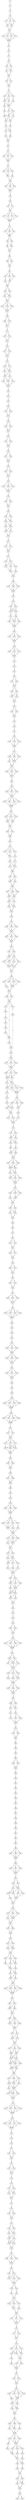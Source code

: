 strict digraph  {
	S0 -> S1 [ label = C ];
	S1 -> S2 [ label = C ];
	S2 -> S3 [ label = C ];
	S3 -> S4 [ label = T ];
	S3 -> S5 [ label = C ];
	S3 -> S6 [ label = A ];
	S4 -> S7 [ label = C ];
	S5 -> S7 [ label = C ];
	S5 -> S8 [ label = A ];
	S6 -> S8 [ label = A ];
	S7 -> S9 [ label = G ];
	S8 -> S9 [ label = G ];
	S9 -> S10 [ label = C ];
	S9 -> S11 [ label = T ];
	S9 -> S12 [ label = G ];
	S9 -> S13 [ label = A ];
	S10 -> S14 [ label = A ];
	S11 -> S14 [ label = A ];
	S12 -> S14 [ label = A ];
	S13 -> S14 [ label = A ];
	S14 -> S15 [ label = A ];
	S15 -> S16 [ label = C ];
	S16 -> S17 [ label = T ];
	S17 -> S18 [ label = A ];
	S18 -> S19 [ label = T ];
	S18 -> S20 [ label = C ];
	S19 -> S21 [ label = C ];
	S19 -> S22 [ label = T ];
	S20 -> S21 [ label = C ];
	S21 -> S23 [ label = T ];
	S22 -> S23 [ label = T ];
	S23 -> S24 [ label = G ];
	S23 -> S25 [ label = C ];
	S24 -> S26 [ label = T ];
	S25 -> S26 [ label = T ];
	S26 -> S27 [ label = C ];
	S27 -> S28 [ label = T ];
	S27 -> S29 [ label = C ];
	S27 -> S30 [ label = G ];
	S28 -> S31 [ label = A ];
	S28 -> S32 [ label = G ];
	S29 -> S31 [ label = A ];
	S30 -> S33 [ label = C ];
	S31 -> S34 [ label = G ];
	S31 -> S35 [ label = C ];
	S32 -> S35 [ label = C ];
	S33 -> S35 [ label = C ];
	S34 -> S36 [ label = T ];
	S35 -> S37 [ label = A ];
	S35 -> S38 [ label = C ];
	S36 -> S39 [ label = T ];
	S37 -> S40 [ label = G ];
	S38 -> S39 [ label = T ];
	S38 -> S41 [ label = C ];
	S39 -> S42 [ label = C ];
	S40 -> S42 [ label = C ];
	S40 -> S43 [ label = T ];
	S41 -> S43 [ label = T ];
	S42 -> S44 [ label = C ];
	S43 -> S45 [ label = G ];
	S44 -> S46 [ label = T ];
	S44 -> S47 [ label = C ];
	S45 -> S46 [ label = T ];
	S46 -> S48 [ label = G ];
	S47 -> S49 [ label = T ];
	S48 -> S50 [ label = G ];
	S49 -> S50 [ label = G ];
	S50 -> S51 [ label = G ];
	S51 -> S52 [ label = G ];
	S52 -> S53 [ label = T ];
	S52 -> S54 [ label = A ];
	S52 -> S55 [ label = C ];
	S53 -> S56 [ label = T ];
	S54 -> S56 [ label = T ];
	S55 -> S56 [ label = T ];
	S56 -> S57 [ label = C ];
	S57 -> S58 [ label = C ];
	S57 -> S59 [ label = G ];
	S57 -> S60 [ label = A ];
	S58 -> S61 [ label = C ];
	S59 -> S62 [ label = T ];
	S60 -> S61 [ label = C ];
	S61 -> S63 [ label = C ];
	S62 -> S63 [ label = C ];
	S63 -> S64 [ label = G ];
	S63 -> S65 [ label = C ];
	S63 -> S66 [ label = T ];
	S64 -> S67 [ label = T ];
	S65 -> S67 [ label = T ];
	S66 -> S67 [ label = T ];
	S67 -> S68 [ label = G ];
	S68 -> S69 [ label = G ];
	S69 -> S70 [ label = G ];
	S69 -> S71 [ label = A ];
	S70 -> S72 [ label = T ];
	S71 -> S72 [ label = T ];
	S72 -> S73 [ label = C ];
	S72 -> S74 [ label = G ];
	S72 -> S75 [ label = T ];
	S72 -> S76 [ label = A ];
	S73 -> S77 [ label = A ];
	S74 -> S77 [ label = A ];
	S75 -> S77 [ label = A ];
	S76 -> S77 [ label = A ];
	S77 -> S78 [ label = T ];
	S78 -> S79 [ label = A ];
	S78 -> S80 [ label = C ];
	S78 -> S81 [ label = T ];
	S79 -> S82 [ label = A ];
	S80 -> S82 [ label = A ];
	S81 -> S82 [ label = A ];
	S82 -> S83 [ label = A ];
	S82 -> S84 [ label = G ];
	S83 -> S85 [ label = C ];
	S83 -> S86 [ label = T ];
	S84 -> S85 [ label = C ];
	S85 -> S87 [ label = A ];
	S86 -> S87 [ label = A ];
	S87 -> S88 [ label = A ];
	S88 -> S89 [ label = C ];
	S88 -> S90 [ label = T ];
	S89 -> S91 [ label = C ];
	S90 -> S91 [ label = C ];
	S91 -> S92 [ label = C ];
	S92 -> S93 [ label = A ];
	S92 -> S94 [ label = C ];
	S92 -> S95 [ label = G ];
	S93 -> S96 [ label = G ];
	S94 -> S97 [ label = A ];
	S95 -> S97 [ label = A ];
	S96 -> S98 [ label = C ];
	S97 -> S98 [ label = C ];
	S98 -> S99 [ label = C ];
	S98 -> S100 [ label = G ];
	S99 -> S101 [ label = A ];
	S99 -> S102 [ label = C ];
	S100 -> S102 [ label = C ];
	S101 -> S103 [ label = G ];
	S102 -> S103 [ label = G ];
	S103 -> S104 [ label = G ];
	S103 -> S105 [ label = A ];
	S103 -> S106 [ label = C ];
	S104 -> S107 [ label = G ];
	S105 -> S107 [ label = G ];
	S106 -> S107 [ label = G ];
	S107 -> S108 [ label = A ];
	S108 -> S109 [ label = T ];
	S108 -> S110 [ label = C ];
	S109 -> S111 [ label = G ];
	S110 -> S111 [ label = G ];
	S111 -> S112 [ label = A ];
	S112 -> S113 [ label = C ];
	S112 -> S114 [ label = T ];
	S113 -> S115 [ label = C ];
	S114 -> S115 [ label = C ];
	S115 -> S116 [ label = G ];
	S116 -> S117 [ label = A ];
	S116 -> S118 [ label = C ];
	S117 -> S119 [ label = A ];
	S118 -> S119 [ label = A ];
	S119 -> S120 [ label = G ];
	S120 -> S121 [ label = C ];
	S120 -> S122 [ label = T ];
	S121 -> S123 [ label = A ];
	S121 -> S124 [ label = T ];
	S122 -> S123 [ label = A ];
	S123 -> S125 [ label = C ];
	S123 -> S126 [ label = T ];
	S124 -> S126 [ label = T ];
	S125 -> S127 [ label = T ];
	S125 -> S128 [ label = C ];
	S126 -> S129 [ label = G ];
	S126 -> S128 [ label = C ];
	S127 -> S130 [ label = A ];
	S128 -> S130 [ label = A ];
	S129 -> S130 [ label = A ];
	S130 -> S131 [ label = G ];
	S131 -> S132 [ label = C ];
	S132 -> S133 [ label = T ];
	S133 -> S134 [ label = T ];
	S134 -> S135 [ label = C ];
	S134 -> S136 [ label = T ];
	S135 -> S137 [ label = C ];
	S136 -> S137 [ label = C ];
	S137 -> S138 [ label = A ];
	S138 -> S139 [ label = A ];
	S138 -> S140 [ label = G ];
	S139 -> S141 [ label = A ];
	S140 -> S141 [ label = A ];
	S141 -> S142 [ label = C ];
	S142 -> S143 [ label = C ];
	S142 -> S144 [ label = T ];
	S143 -> S145 [ label = C ];
	S144 -> S145 [ label = C ];
	S145 -> S146 [ label = A ];
	S146 -> S147 [ label = G ];
	S146 -> S148 [ label = A ];
	S147 -> S149 [ label = C ];
	S148 -> S149 [ label = C ];
	S149 -> S150 [ label = T ];
	S150 -> S151 [ label = G ];
	S150 -> S152 [ label = C ];
	S151 -> S153 [ label = G ];
	S152 -> S153 [ label = G ];
	S153 -> S154 [ label = G ];
	S154 -> S155 [ label = T ];
	S154 -> S156 [ label = C ];
	S154 -> S157 [ label = G ];
	S155 -> S158 [ label = C ];
	S156 -> S158 [ label = C ];
	S157 -> S158 [ label = C ];
	S158 -> S159 [ label = C ];
	S159 -> S160 [ label = A ];
	S159 -> S161 [ label = C ];
	S160 -> S162 [ label = A ];
	S161 -> S162 [ label = A ];
	S162 -> S163 [ label = G ];
	S163 -> S164 [ label = C ];
	S163 -> S165 [ label = T ];
	S164 -> S166 [ label = A ];
	S164 -> S167 [ label = G ];
	S165 -> S167 [ label = G ];
	S166 -> S168 [ label = A ];
	S166 -> S169 [ label = G ];
	S167 -> S169 [ label = G ];
	S168 -> S170 [ label = C ];
	S169 -> S170 [ label = C ];
	S169 -> S171 [ label = A ];
	S170 -> S172 [ label = C ];
	S171 -> S172 [ label = C ];
	S172 -> S173 [ label = A ];
	S173 -> S174 [ label = T ];
	S173 -> S175 [ label = C ];
	S174 -> S176 [ label = G ];
	S175 -> S176 [ label = G ];
	S176 -> S177 [ label = A ];
	S177 -> S178 [ label = C ];
	S177 -> S179 [ label = T ];
	S178 -> S180 [ label = C ];
	S178 -> S181 [ label = G ];
	S178 -> S182 [ label = A ];
	S179 -> S181 [ label = G ];
	S180 -> S183 [ label = T ];
	S181 -> S184 [ label = C ];
	S182 -> S184 [ label = C ];
	S183 -> S185 [ label = C ];
	S184 -> S185 [ label = C ];
	S185 -> S186 [ label = A ];
	S186 -> S187 [ label = T ];
	S186 -> S188 [ label = A ];
	S186 -> S189 [ label = G ];
	S187 -> S190 [ label = C ];
	S188 -> S190 [ label = C ];
	S189 -> S190 [ label = C ];
	S190 -> S191 [ label = A ];
	S191 -> S192 [ label = A ];
	S192 -> S193 [ label = A ];
	S192 -> S194 [ label = G ];
	S193 -> S195 [ label = A ];
	S193 -> S196 [ label = C ];
	S194 -> S195 [ label = A ];
	S194 -> S196 [ label = C ];
	S195 -> S197 [ label = A ];
	S196 -> S198 [ label = G ];
	S197 -> S199 [ label = A ];
	S197 -> S200 [ label = G ];
	S198 -> S199 [ label = A ];
	S198 -> S201 [ label = C ];
	S199 -> S202 [ label = G ];
	S200 -> S202 [ label = G ];
	S201 -> S202 [ label = G ];
	S202 -> S203 [ label = T ];
	S203 -> S204 [ label = G ];
	S203 -> S205 [ label = C ];
	S203 -> S206 [ label = T ];
	S204 -> S207 [ label = A ];
	S205 -> S207 [ label = A ];
	S206 -> S207 [ label = A ];
	S207 -> S208 [ label = C ];
	S208 -> S209 [ label = T ];
	S208 -> S210 [ label = G ];
	S208 -> S211 [ label = C ];
	S209 -> S212 [ label = T ];
	S210 -> S212 [ label = T ];
	S211 -> S212 [ label = T ];
	S212 -> S213 [ label = G ];
	S213 -> S214 [ label = G ];
	S214 -> S215 [ label = A ];
	S215 -> S216 [ label = A ];
	S216 -> S217 [ label = C ];
	S216 -> S218 [ label = T ];
	S217 -> S219 [ label = G ];
	S218 -> S219 [ label = G ];
	S219 -> S220 [ label = T ];
	S219 -> S221 [ label = C ];
	S220 -> S222 [ label = C ];
	S221 -> S223 [ label = G ];
	S221 -> S222 [ label = C ];
	S222 -> S224 [ label = C ];
	S223 -> S224 [ label = C ];
	S224 -> S225 [ label = T ];
	S225 -> S226 [ label = G ];
	S225 -> S227 [ label = C ];
	S226 -> S228 [ label = T ];
	S227 -> S228 [ label = T ];
	S228 -> S229 [ label = T ];
	S229 -> S230 [ label = C ];
	S230 -> S231 [ label = T ];
	S231 -> S232 [ label = C ];
	S232 -> S233 [ label = C ];
	S232 -> S234 [ label = T ];
	S232 -> S235 [ label = A ];
	S233 -> S236 [ label = C ];
	S234 -> S236 [ label = C ];
	S235 -> S236 [ label = C ];
	S236 -> S237 [ label = C ];
	S237 -> S238 [ label = A ];
	S237 -> S239 [ label = T ];
	S237 -> S240 [ label = G ];
	S238 -> S241 [ label = A ];
	S238 -> S242 [ label = C ];
	S239 -> S242 [ label = C ];
	S240 -> S242 [ label = C ];
	S241 -> S243 [ label = G ];
	S242 -> S243 [ label = G ];
	S243 -> S244 [ label = G ];
	S243 -> S245 [ label = A ];
	S243 -> S246 [ label = C ];
	S244 -> S247 [ label = T ];
	S245 -> S247 [ label = T ];
	S246 -> S247 [ label = T ];
	S247 -> S248 [ label = G ];
	S248 -> S249 [ label = G ];
	S249 -> S250 [ label = C ];
	S249 -> S251 [ label = A ];
	S249 -> S252 [ label = T ];
	S250 -> S253 [ label = T ];
	S251 -> S253 [ label = T ];
	S252 -> S253 [ label = T ];
	S253 -> S254 [ label = T ];
	S253 -> S255 [ label = C ];
	S253 -> S256 [ label = G ];
	S253 -> S257 [ label = A ];
	S254 -> S258 [ label = C ];
	S255 -> S258 [ label = C ];
	S256 -> S258 [ label = C ];
	S257 -> S258 [ label = C ];
	S258 -> S259 [ label = C ];
	S259 -> S260 [ label = G ];
	S259 -> S261 [ label = C ];
	S259 -> S262 [ label = T ];
	S260 -> S263 [ label = G ];
	S261 -> S263 [ label = G ];
	S261 -> S264 [ label = C ];
	S262 -> S264 [ label = C ];
	S263 -> S265 [ label = T ];
	S264 -> S265 [ label = T ];
	S265 -> S266 [ label = G ];
	S265 -> S267 [ label = C ];
	S266 -> S268 [ label = A ];
	S267 -> S268 [ label = A ];
	S268 -> S269 [ label = G ];
	S269 -> S270 [ label = C ];
	S270 -> S271 [ label = C ];
	S270 -> S272 [ label = G ];
	S270 -> S273 [ label = A ];
	S271 -> S274 [ label = T ];
	S272 -> S275 [ label = C ];
	S273 -> S274 [ label = T ];
	S274 -> S276 [ label = G ];
	S275 -> S277 [ label = C ];
	S276 -> S278 [ label = C ];
	S276 -> S279 [ label = A ];
	S277 -> S279 [ label = A ];
	S278 -> S280 [ label = G ];
	S279 -> S280 [ label = G ];
	S280 -> S281 [ label = T ];
	S280 -> S282 [ label = G ];
	S281 -> S283 [ label = C ];
	S282 -> S283 [ label = C ];
	S282 -> S284 [ label = T ];
	S283 -> S285 [ label = C ];
	S284 -> S285 [ label = C ];
	S285 -> S286 [ label = C ];
	S285 -> S287 [ label = G ];
	S285 -> S288 [ label = A ];
	S286 -> S289 [ label = G ];
	S286 -> S290 [ label = A ];
	S287 -> S289 [ label = G ];
	S288 -> S290 [ label = A ];
	S289 -> S291 [ label = T ];
	S290 -> S292 [ label = C ];
	S290 -> S291 [ label = T ];
	S291 -> S293 [ label = C ];
	S291 -> S294 [ label = G ];
	S292 -> S293 [ label = C ];
	S293 -> S295 [ label = T ];
	S294 -> S295 [ label = T ];
	S295 -> S296 [ label = A ];
	S296 -> S297 [ label = C ];
	S297 -> S298 [ label = G ];
	S297 -> S299 [ label = A ];
	S297 -> S300 [ label = C ];
	S298 -> S301 [ label = C ];
	S299 -> S301 [ label = C ];
	S300 -> S301 [ label = C ];
	S301 -> S302 [ label = A ];
	S301 -> S303 [ label = C ];
	S301 -> S304 [ label = G ];
	S302 -> S305 [ label = G ];
	S303 -> S305 [ label = G ];
	S304 -> S305 [ label = G ];
	S305 -> S306 [ label = A ];
	S306 -> S307 [ label = T ];
	S306 -> S308 [ label = G ];
	S307 -> S309 [ label = C ];
	S308 -> S309 [ label = C ];
	S308 -> S310 [ label = A ];
	S309 -> S311 [ label = C ];
	S309 -> S312 [ label = A ];
	S310 -> S313 [ label = T ];
	S310 -> S311 [ label = C ];
	S310 -> S314 [ label = G ];
	S311 -> S315 [ label = C ];
	S311 -> S316 [ label = G ];
	S312 -> S315 [ label = C ];
	S313 -> S316 [ label = G ];
	S314 -> S315 [ label = C ];
	S315 -> S317 [ label = G ];
	S316 -> S317 [ label = G ];
	S317 -> S318 [ label = G ];
	S318 -> S319 [ label = T ];
	S318 -> S320 [ label = G ];
	S318 -> S321 [ label = A ];
	S318 -> S322 [ label = C ];
	S319 -> S323 [ label = C ];
	S320 -> S324 [ label = G ];
	S321 -> S324 [ label = G ];
	S322 -> S324 [ label = G ];
	S323 -> S325 [ label = C ];
	S324 -> S325 [ label = C ];
	S325 -> S326 [ label = C ];
	S325 -> S327 [ label = G ];
	S326 -> S328 [ label = A ];
	S327 -> S328 [ label = A ];
	S328 -> S329 [ label = G ];
	S328 -> S330 [ label = T ];
	S328 -> S331 [ label = T ];
	S329 -> S332 [ label = C ];
	S330 -> S333 [ label = C ];
	S331 -> S334 [ label = G ];
	S332 -> S335 [ label = C ];
	S333 -> S336 [ label = C ];
	S334 -> S336 [ label = C ];
	S335 -> S337 [ label = T ];
	S336 -> S338 [ label = A ];
	S337 -> S339 [ label = C ];
	S338 -> S340 [ label = G ];
	S339 -> S341 [ label = C ];
	S340 -> S342 [ label = T ];
	S340 -> S343 [ label = G ];
	S340 -> S344 [ label = C ];
	S341 -> S330 [ label = T ];
	S342 -> S345 [ label = C ];
	S343 -> S345 [ label = C ];
	S344 -> S345 [ label = C ];
	S345 -> S346 [ label = C ];
	S345 -> S347 [ label = G ];
	S345 -> S348 [ label = A ];
	S346 -> S349 [ label = A ];
	S347 -> S350 [ label = G ];
	S347 -> S349 [ label = A ];
	S348 -> S349 [ label = A ];
	S349 -> S351 [ label = T ];
	S349 -> S352 [ label = C ];
	S350 -> S352 [ label = C ];
	S351 -> S353 [ label = A ];
	S352 -> S354 [ label = G ];
	S352 -> S355 [ label = T ];
	S352 -> S356 [ label = C ];
	S352 -> S353 [ label = A ];
	S353 -> S357 [ label = A ];
	S353 -> S358 [ label = C ];
	S354 -> S358 [ label = C ];
	S355 -> S358 [ label = C ];
	S356 -> S358 [ label = C ];
	S357 -> S359 [ label = A ];
	S358 -> S360 [ label = G ];
	S359 -> S361 [ label = A ];
	S360 -> S362 [ label = C ];
	S360 -> S363 [ label = G ];
	S360 -> S364 [ label = T ];
	S361 -> S365 [ label = C ];
	S362 -> S365 [ label = C ];
	S362 -> S366 [ label = A ];
	S363 -> S367 [ label = G ];
	S364 -> S367 [ label = G ];
	S365 -> S368 [ label = C ];
	S366 -> S368 [ label = C ];
	S367 -> S369 [ label = T ];
	S368 -> S370 [ label = A ];
	S368 -> S371 [ label = C ];
	S369 -> S372 [ label = G ];
	S370 -> S373 [ label = G ];
	S371 -> S373 [ label = G ];
	S372 -> S373 [ label = G ];
	S373 -> S374 [ label = A ];
	S374 -> S375 [ label = A ];
	S374 -> S376 [ label = C ];
	S375 -> S377 [ label = G ];
	S376 -> S378 [ label = A ];
	S376 -> S377 [ label = G ];
	S377 -> S379 [ label = A ];
	S377 -> S380 [ label = G ];
	S378 -> S379 [ label = A ];
	S379 -> S381 [ label = C ];
	S380 -> S382 [ label = A ];
	S381 -> S383 [ label = A ];
	S381 -> S384 [ label = G ];
	S382 -> S384 [ label = G ];
	S383 -> S385 [ label = G ];
	S384 -> S385 [ label = G ];
	S385 -> S386 [ label = C ];
	S385 -> S387 [ label = T ];
	S385 -> S388 [ label = G ];
	S386 -> S389 [ label = A ];
	S386 -> S390 [ label = C ];
	S387 -> S390 [ label = C ];
	S388 -> S390 [ label = C ];
	S389 -> S391 [ label = G ];
	S390 -> S392 [ label = A ];
	S390 -> S391 [ label = G ];
	S391 -> S393 [ label = A ];
	S391 -> S394 [ label = G ];
	S391 -> S395 [ label = C ];
	S392 -> S395 [ label = C ];
	S393 -> S396 [ label = C ];
	S394 -> S396 [ label = C ];
	S395 -> S396 [ label = C ];
	S396 -> S397 [ label = C ];
	S397 -> S398 [ label = G ];
	S397 -> S399 [ label = T ];
	S397 -> S400 [ label = A ];
	S398 -> S401 [ label = A ];
	S399 -> S402 [ label = C ];
	S400 -> S402 [ label = C ];
	S401 -> S403 [ label = G ];
	S402 -> S403 [ label = G ];
	S403 -> S404 [ label = A ];
	S403 -> S405 [ label = C ];
	S404 -> S406 [ label = C ];
	S404 -> S407 [ label = A ];
	S405 -> S407 [ label = A ];
	S406 -> S408 [ label = T ];
	S407 -> S408 [ label = T ];
	S408 -> S409 [ label = C ];
	S409 -> S410 [ label = A ];
	S410 -> S411 [ label = T ];
	S411 -> S412 [ label = C ];
	S412 -> S413 [ label = A ];
	S412 -> S414 [ label = G ];
	S413 -> S415 [ label = T ];
	S414 -> S415 [ label = T ];
	S415 -> S416 [ label = C ];
	S415 -> S417 [ label = A ];
	S416 -> S418 [ label = A ];
	S417 -> S418 [ label = A ];
	S418 -> S419 [ label = C ];
	S419 -> S420 [ label = C ];
	S419 -> S421 [ label = G ];
	S420 -> S422 [ label = C ];
	S421 -> S422 [ label = C ];
	S422 -> S423 [ label = C ];
	S423 -> S424 [ label = G ];
	S423 -> S425 [ label = A ];
	S424 -> S426 [ label = G ];
	S425 -> S426 [ label = G ];
	S426 -> S427 [ label = C ];
	S427 -> S428 [ label = G ];
	S427 -> S429 [ label = C ];
	S427 -> S430 [ label = A ];
	S428 -> S431 [ label = A ];
	S429 -> S431 [ label = A ];
	S430 -> S431 [ label = A ];
	S431 -> S432 [ label = C ];
	S432 -> S433 [ label = T ];
	S432 -> S434 [ label = C ];
	S432 -> S435 [ label = G ];
	S432 -> S436 [ label = A ];
	S433 -> S437 [ label = T ];
	S434 -> S437 [ label = T ];
	S435 -> S437 [ label = T ];
	S436 -> S437 [ label = T ];
	S437 -> S438 [ label = C ];
	S438 -> S439 [ label = C ];
	S439 -> S440 [ label = A ];
	S440 -> S441 [ label = G ];
	S441 -> S442 [ label = C ];
	S442 -> S443 [ label = C ];
	S442 -> S444 [ label = G ];
	S442 -> S445 [ label = T ];
	S443 -> S446 [ label = C ];
	S444 -> S446 [ label = C ];
	S445 -> S446 [ label = C ];
	S446 -> S447 [ label = C ];
	S446 -> S448 [ label = A ];
	S446 -> S449 [ label = G ];
	S447 -> S450 [ label = G ];
	S448 -> S450 [ label = G ];
	S449 -> S450 [ label = G ];
	S450 -> S451 [ label = A ];
	S451 -> S452 [ label = G ];
	S451 -> S453 [ label = C ];
	S451 -> S454 [ label = T ];
	S452 -> S455 [ label = T ];
	S453 -> S455 [ label = T ];
	S454 -> S455 [ label = T ];
	S455 -> S456 [ label = T ];
	S456 -> S457 [ label = T ];
	S457 -> S458 [ label = G ];
	S458 -> S459 [ label = C ];
	S459 -> S460 [ label = A ];
	S459 -> S461 [ label = T ];
	S459 -> S462 [ label = C ];
	S459 -> S463 [ label = G ];
	S460 -> S464 [ label = G ];
	S461 -> S464 [ label = G ];
	S462 -> S464 [ label = G ];
	S463 -> S464 [ label = G ];
	S464 -> S465 [ label = G ];
	S465 -> S466 [ label = G ];
	S465 -> S467 [ label = C ];
	S465 -> S468 [ label = T ];
	S465 -> S469 [ label = A ];
	S466 -> S470 [ label = G ];
	S467 -> S470 [ label = G ];
	S468 -> S470 [ label = G ];
	S469 -> S470 [ label = G ];
	S470 -> S471 [ label = T ];
	S471 -> S472 [ label = C ];
	S471 -> S473 [ label = G ];
	S472 -> S474 [ label = A ];
	S473 -> S474 [ label = A ];
	S474 -> S475 [ label = G ];
	S474 -> S476 [ label = C ];
	S474 -> S477 [ label = A ];
	S475 -> S478 [ label = T ];
	S475 -> S479 [ label = C ];
	S476 -> S480 [ label = G ];
	S477 -> S478 [ label = T ];
	S477 -> S479 [ label = C ];
	S478 -> S481 [ label = T ];
	S479 -> S481 [ label = T ];
	S480 -> S481 [ label = T ];
	S481 -> S482 [ label = T ];
	S482 -> S483 [ label = C ];
	S482 -> S484 [ label = T ];
	S483 -> S485 [ label = C ];
	S484 -> S485 [ label = C ];
	S485 -> S486 [ label = A ];
	S486 -> S487 [ label = G ];
	S486 -> S488 [ label = A ];
	S487 -> S489 [ label = A ];
	S488 -> S489 [ label = A ];
	S489 -> S490 [ label = A ];
	S490 -> S491 [ label = G ];
	S491 -> S492 [ label = A ];
	S492 -> S493 [ label = C ];
	S493 -> S494 [ label = A ];
	S493 -> S495 [ label = G ];
	S493 -> S496 [ label = T ];
	S494 -> S497 [ label = G ];
	S495 -> S497 [ label = G ];
	S496 -> S497 [ label = G ];
	S497 -> S498 [ label = T ];
	S498 -> S499 [ label = T ];
	S498 -> S500 [ label = G ];
	S498 -> S501 [ label = C ];
	S498 -> S502 [ label = A ];
	S499 -> S503 [ label = C ];
	S500 -> S504 [ label = G ];
	S500 -> S503 [ label = C ];
	S501 -> S505 [ label = A ];
	S502 -> S503 [ label = C ];
	S503 -> S506 [ label = T ];
	S504 -> S506 [ label = T ];
	S505 -> S506 [ label = T ];
	S506 -> S507 [ label = T ];
	S506 -> S508 [ label = C ];
	S506 -> S509 [ label = G ];
	S507 -> S510 [ label = A ];
	S507 -> S511 [ label = G ];
	S508 -> S511 [ label = G ];
	S509 -> S511 [ label = G ];
	S510 -> S512 [ label = T ];
	S511 -> S512 [ label = T ];
	S512 -> S513 [ label = T ];
	S512 -> S514 [ label = G ];
	S513 -> S515 [ label = G ];
	S514 -> S515 [ label = G ];
	S514 -> S516 [ label = A ];
	S515 -> S517 [ label = G ];
	S515 -> S518 [ label = C ];
	S515 -> S519 [ label = T ];
	S516 -> S519 [ label = T ];
	S517 -> S520 [ label = T ];
	S518 -> S521 [ label = C ];
	S519 -> S522 [ label = G ];
	S520 -> S523 [ label = G ];
	S521 -> S523 [ label = G ];
	S522 -> S523 [ label = G ];
	S523 -> S524 [ label = T ];
	S523 -> S525 [ label = C ];
	S524 -> S526 [ label = G ];
	S525 -> S526 [ label = G ];
	S525 -> S527 [ label = C ];
	S525 -> S528 [ label = T ];
	S526 -> S529 [ label = A ];
	S526 -> S530 [ label = C ];
	S527 -> S530 [ label = C ];
	S528 -> S530 [ label = C ];
	S529 -> S531 [ label = A ];
	S529 -> S532 [ label = G ];
	S530 -> S532 [ label = G ];
	S530 -> S531 [ label = A ];
	S531 -> S533 [ label = G ];
	S532 -> S533 [ label = G ];
	S532 -> S534 [ label = A ];
	S533 -> S535 [ label = C ];
	S534 -> S535 [ label = C ];
	S535 -> S536 [ label = A ];
	S536 -> S537 [ label = G ];
	S537 -> S538 [ label = C ];
	S538 -> S539 [ label = A ];
	S539 -> S540 [ label = C ];
	S539 -> S541 [ label = G ];
	S540 -> S542 [ label = G ];
	S541 -> S542 [ label = G ];
	S542 -> S543 [ label = G ];
	S543 -> S544 [ label = C ];
	S543 -> S545 [ label = A ];
	S543 -> S546 [ label = G ];
	S543 -> S547 [ label = T ];
	S544 -> S548 [ label = A ];
	S545 -> S548 [ label = A ];
	S546 -> S548 [ label = A ];
	S547 -> S548 [ label = A ];
	S548 -> S549 [ label = A ];
	S549 -> S550 [ label = A ];
	S549 -> S551 [ label = G ];
	S550 -> S552 [ label = A ];
	S550 -> S553 [ label = G ];
	S551 -> S553 [ label = G ];
	S551 -> S554 [ label = C ];
	S552 -> S555 [ label = T ];
	S553 -> S555 [ label = T ];
	S554 -> S555 [ label = T ];
	S555 -> S556 [ label = C ];
	S555 -> S557 [ label = G ];
	S555 -> S558 [ label = A ];
	S556 -> S559 [ label = T ];
	S557 -> S560 [ label = C ];
	S557 -> S561 [ label = G ];
	S558 -> S561 [ label = G ];
	S559 -> S562 [ label = T ];
	S560 -> S562 [ label = T ];
	S561 -> S562 [ label = T ];
	S562 -> S563 [ label = T ];
	S562 -> S564 [ label = G ];
	S562 -> S565 [ label = C ];
	S563 -> S566 [ label = G ];
	S564 -> S566 [ label = G ];
	S565 -> S566 [ label = G ];
	S566 -> S567 [ label = T ];
	S567 -> S568 [ label = G ];
	S567 -> S569 [ label = T ];
	S568 -> S570 [ label = A ];
	S568 -> S571 [ label = C ];
	S569 -> S571 [ label = C ];
	S570 -> S572 [ label = A ];
	S571 -> S573 [ label = G ];
	S572 -> S574 [ label = G ];
	S573 -> S575 [ label = A ];
	S573 -> S576 [ label = C ];
	S574 -> S577 [ label = C ];
	S575 -> S577 [ label = C ];
	S576 -> S577 [ label = C ];
	S577 -> S578 [ label = A ];
	S578 -> S579 [ label = T ];
	S578 -> S580 [ label = C ];
	S579 -> S581 [ label = G ];
	S580 -> S581 [ label = G ];
	S581 -> S582 [ label = T ];
	S582 -> S583 [ label = C ];
	S583 -> S584 [ label = T ];
	S584 -> S585 [ label = A ];
	S585 -> S586 [ label = T ];
	S585 -> S587 [ label = C ];
	S586 -> S588 [ label = A ];
	S587 -> S588 [ label = A ];
	S588 -> S589 [ label = A ];
	S589 -> S590 [ label = C ];
	S590 -> S591 [ label = T ];
	S591 -> S592 [ label = T ];
	S592 -> S593 [ label = C ];
	S593 -> S594 [ label = C ];
	S594 -> S595 [ label = A ];
	S595 -> S596 [ label = C ];
	S596 -> S597 [ label = C ];
	S597 -> S598 [ label = A ];
	S598 -> S599 [ label = G ];
	S599 -> S600 [ label = A ];
	S600 -> S601 [ label = G ];
	S601 -> S602 [ label = C ];
	S602 -> S603 [ label = A ];
	S603 -> S604 [ label = C ];
	S604 -> S605 [ label = G ];
	S604 -> S606 [ label = C ];
	S604 -> S607 [ label = A ];
	S605 -> S608 [ label = G ];
	S606 -> S608 [ label = G ];
	S607 -> S608 [ label = G ];
	S608 -> S609 [ label = A ];
	S609 -> S610 [ label = T ];
	S609 -> S611 [ label = A ];
	S609 -> S612 [ label = G ];
	S610 -> S613 [ label = G ];
	S611 -> S613 [ label = G ];
	S612 -> S613 [ label = G ];
	S613 -> S614 [ label = A ];
	S614 -> S615 [ label = A ];
	S614 -> S616 [ label = G ];
	S615 -> S617 [ label = G ];
	S615 -> S618 [ label = A ];
	S616 -> S618 [ label = A ];
	S617 -> S619 [ label = C ];
	S617 -> S620 [ label = T ];
	S618 -> S619 [ label = C ];
	S618 -> S621 [ label = G ];
	S618 -> S622 [ label = A ];
	S619 -> S623 [ label = T ];
	S620 -> S624 [ label = C ];
	S621 -> S624 [ label = C ];
	S622 -> S624 [ label = C ];
	S623 -> S625 [ label = G ];
	S624 -> S625 [ label = G ];
	S625 -> S626 [ label = G ];
	S626 -> S627 [ label = G ];
	S626 -> S628 [ label = C ];
	S626 -> S629 [ label = T ];
	S627 -> S630 [ label = G ];
	S627 -> S631 [ label = C ];
	S628 -> S630 [ label = G ];
	S629 -> S630 [ label = G ];
	S630 -> S632 [ label = A ];
	S631 -> S632 [ label = A ];
	S632 -> S633 [ label = C ];
	S632 -> S634 [ label = T ];
	S633 -> S635 [ label = T ];
	S634 -> S635 [ label = T ];
	S635 -> S636 [ label = T ];
	S636 -> S637 [ label = C ];
	S636 -> S638 [ label = T ];
	S637 -> S639 [ label = C ];
	S637 -> S640 [ label = T ];
	S638 -> S639 [ label = C ];
	S639 -> S641 [ label = T ];
	S640 -> S641 [ label = T ];
	S641 -> S642 [ label = C ];
	S641 -> S643 [ label = G ];
	S641 -> S644 [ label = A ];
	S642 -> S645 [ label = A ];
	S643 -> S646 [ label = G ];
	S643 -> S647 [ label = C ];
	S644 -> S646 [ label = G ];
	S645 -> S648 [ label = T ];
	S646 -> S649 [ label = C ];
	S647 -> S648 [ label = T ];
	S648 -> S650 [ label = C ];
	S648 -> S651 [ label = G ];
	S649 -> S650 [ label = C ];
	S650 -> S652 [ label = A ];
	S650 -> S653 [ label = G ];
	S651 -> S653 [ label = G ];
	S652 -> S654 [ label = A ];
	S653 -> S654 [ label = A ];
	S654 -> S655 [ label = T ];
	S654 -> S656 [ label = G ];
	S654 -> S657 [ label = C ];
	S654 -> S658 [ label = A ];
	S655 -> S659 [ label = G ];
	S656 -> S659 [ label = G ];
	S657 -> S659 [ label = G ];
	S658 -> S659 [ label = G ];
	S659 -> S660 [ label = C ];
	S660 -> S661 [ label = T ];
	S660 -> S662 [ label = C ];
	S661 -> S663 [ label = G ];
	S662 -> S663 [ label = G ];
	S662 -> S664 [ label = A ];
	S663 -> S665 [ label = A ];
	S664 -> S665 [ label = A ];
	S665 -> S666 [ label = C ];
	S665 -> S667 [ label = T ];
	S666 -> S668 [ label = A ];
	S666 -> S669 [ label = T ];
	S666 -> S670 [ label = C ];
	S667 -> S670 [ label = C ];
	S668 -> S671 [ label = T ];
	S669 -> S671 [ label = T ];
	S670 -> S671 [ label = T ];
	S671 -> S672 [ label = C ];
	S671 -> S673 [ label = G ];
	S672 -> S674 [ label = C ];
	S673 -> S674 [ label = C ];
	S673 -> S675 [ label = T ];
	S674 -> S676 [ label = A ];
	S675 -> S676 [ label = A ];
	S676 -> S677 [ label = A ];
	S676 -> S678 [ label = G ];
	S676 -> S679 [ label = C ];
	S677 -> S680 [ label = A ];
	S678 -> S681 [ label = C ];
	S679 -> S681 [ label = C ];
	S679 -> S680 [ label = A ];
	S680 -> S682 [ label = A ];
	S680 -> S683 [ label = G ];
	S681 -> S682 [ label = A ];
	S681 -> S683 [ label = G ];
	S682 -> S684 [ label = G ];
	S682 -> S685 [ label = C ];
	S683 -> S686 [ label = T ];
	S683 -> S685 [ label = C ];
	S683 -> S684 [ label = G ];
	S684 -> S687 [ label = C ];
	S685 -> S688 [ label = A ];
	S685 -> S687 [ label = C ];
	S686 -> S687 [ label = C ];
	S687 -> S689 [ label = G ];
	S688 -> S689 [ label = G ];
	S689 -> S690 [ label = T ];
	S689 -> S691 [ label = G ];
	S689 -> S692 [ label = C ];
	S690 -> S693 [ label = T ];
	S690 -> S694 [ label = G ];
	S691 -> S694 [ label = G ];
	S692 -> S695 [ label = A ];
	S693 -> S696 [ label = C ];
	S694 -> S697 [ label = G ];
	S694 -> S696 [ label = C ];
	S695 -> S696 [ label = C ];
	S696 -> S698 [ label = C ];
	S696 -> S699 [ label = A ];
	S696 -> S700 [ label = G ];
	S697 -> S698 [ label = C ];
	S698 -> S701 [ label = T ];
	S699 -> S701 [ label = T ];
	S700 -> S701 [ label = T ];
	S701 -> S702 [ label = C ];
	S702 -> S703 [ label = A ];
	S702 -> S704 [ label = C ];
	S702 -> S705 [ label = G ];
	S702 -> S706 [ label = T ];
	S703 -> S707 [ label = G ];
	S704 -> S707 [ label = G ];
	S705 -> S707 [ label = G ];
	S706 -> S707 [ label = G ];
	S707 -> S708 [ label = A ];
	S708 -> S709 [ label = A ];
	S708 -> S710 [ label = T ];
	S708 -> S711 [ label = G ];
	S708 -> S712 [ label = C ];
	S709 -> S713 [ label = T ];
	S710 -> S713 [ label = T ];
	S711 -> S713 [ label = T ];
	S712 -> S713 [ label = T ];
	S713 -> S714 [ label = A ];
	S714 -> S715 [ label = C ];
	S715 -> S716 [ label = C ];
	S716 -> S717 [ label = T ];
	S717 -> S718 [ label = C ];
	S717 -> S719 [ label = A ];
	S718 -> S720 [ label = A ];
	S719 -> S720 [ label = A ];
	S720 -> S721 [ label = T ];
	S721 -> S722 [ label = T ];
	S721 -> S723 [ label = C ];
	S722 -> S724 [ label = G ];
	S723 -> S724 [ label = G ];
	S724 -> S725 [ label = A ];
	S725 -> S726 [ label = C ];
	S726 -> S727 [ label = A ];
	S726 -> S728 [ label = G ];
	S727 -> S729 [ label = A ];
	S727 -> S730 [ label = G ];
	S728 -> S730 [ label = G ];
	S729 -> S731 [ label = C ];
	S730 -> S731 [ label = C ];
	S731 -> S732 [ label = T ];
	S732 -> S733 [ label = C ];
	S733 -> S734 [ label = C ];
	S733 -> S735 [ label = G ];
	S734 -> S736 [ label = C ];
	S735 -> S736 [ label = C ];
	S736 -> S737 [ label = T ];
	S737 -> S738 [ label = G ];
	S737 -> S739 [ label = C ];
	S738 -> S740 [ label = C ];
	S738 -> S741 [ label = T ];
	S739 -> S741 [ label = T ];
	S740 -> S742 [ label = A ];
	S741 -> S742 [ label = A ];
	S741 -> S743 [ label = T ];
	S742 -> S744 [ label = C ];
	S742 -> S745 [ label = T ];
	S743 -> S744 [ label = C ];
	S743 -> S745 [ label = T ];
	S744 -> S746 [ label = C ];
	S745 -> S746 [ label = C ];
	S746 -> S747 [ label = T ];
	S747 -> S748 [ label = C ];
	S747 -> S749 [ label = G ];
	S747 -> S750 [ label = T ];
	S748 -> S751 [ label = C ];
	S749 -> S751 [ label = C ];
	S750 -> S751 [ label = C ];
	S751 -> S752 [ label = A ];
	S752 -> S753 [ label = C ];
	S752 -> S754 [ label = T ];
	S753 -> S755 [ label = C ];
	S753 -> S756 [ label = A ];
	S753 -> S757 [ label = G ];
	S754 -> S757 [ label = G ];
	S755 -> S758 [ label = T ];
	S756 -> S758 [ label = T ];
	S757 -> S758 [ label = T ];
	S758 -> S759 [ label = G ];
	S758 -> S760 [ label = T ];
	S759 -> S761 [ label = A ];
	S760 -> S762 [ label = G ];
	S761 -> S763 [ label = T ];
	S762 -> S763 [ label = T ];
	S763 -> S764 [ label = C ];
	S763 -> S765 [ label = G ];
	S763 -> S766 [ label = A ];
	S764 -> S767 [ label = A ];
	S765 -> S768 [ label = G ];
	S766 -> S767 [ label = A ];
	S767 -> S769 [ label = T ];
	S768 -> S769 [ label = T ];
	S769 -> S770 [ label = T ];
	S769 -> S771 [ label = G ];
	S769 -> S772 [ label = A ];
	S770 -> S773 [ label = A ];
	S771 -> S773 [ label = A ];
	S772 -> S773 [ label = A ];
	S773 -> S774 [ label = A ];
	S774 -> S775 [ label = A ];
	S774 -> S776 [ label = G ];
	S775 -> S777 [ label = C ];
	S776 -> S777 [ label = C ];
	S777 -> S778 [ label = C ];
	S778 -> S779 [ label = G ];
	S778 -> S780 [ label = C ];
	S778 -> S781 [ label = A ];
	S779 -> S782 [ label = A ];
	S779 -> S783 [ label = C ];
	S779 -> S784 [ label = T ];
	S780 -> S782 [ label = A ];
	S781 -> S783 [ label = C ];
	S782 -> S785 [ label = T ];
	S783 -> S785 [ label = T ];
	S784 -> S786 [ label = C ];
	S785 -> S787 [ label = C ];
	S785 -> S788 [ label = T ];
	S786 -> S789 [ label = G ];
	S787 -> S790 [ label = T ];
	S788 -> S790 [ label = T ];
	S789 -> S790 [ label = T ];
	S790 -> S791 [ label = A ];
	S791 -> S792 [ label = C ];
	S791 -> S793 [ label = T ];
	S792 -> S794 [ label = C ];
	S793 -> S794 [ label = C ];
	S794 -> S795 [ label = A ];
	S795 -> S796 [ label = G ];
	S795 -> S797 [ label = C ];
	S795 -> S798 [ label = T ];
	S795 -> S799 [ label = A ];
	S796 -> S800 [ label = C ];
	S797 -> S801 [ label = A ];
	S798 -> S801 [ label = A ];
	S799 -> S801 [ label = A ];
	S800 -> S802 [ label = C ];
	S801 -> S803 [ label = G ];
	S801 -> S802 [ label = C ];
	S802 -> S804 [ label = T ];
	S802 -> S805 [ label = C ];
	S803 -> S805 [ label = C ];
	S804 -> S806 [ label = C ];
	S805 -> S806 [ label = C ];
	S806 -> S807 [ label = T ];
	S807 -> S808 [ label = G ];
	S807 -> S809 [ label = C ];
	S807 -> S810 [ label = T ];
	S808 -> S811 [ label = G ];
	S808 -> S812 [ label = A ];
	S809 -> S812 [ label = A ];
	S810 -> S813 [ label = C ];
	S811 -> S814 [ label = T ];
	S812 -> S814 [ label = T ];
	S813 -> S814 [ label = T ];
	S814 -> S815 [ label = T ];
	S814 -> S816 [ label = C ];
	S814 -> S817 [ label = A ];
	S815 -> S818 [ label = A ];
	S815 -> S819 [ label = G ];
	S816 -> S818 [ label = A ];
	S817 -> S818 [ label = A ];
	S818 -> S820 [ label = G ];
	S818 -> S821 [ label = A ];
	S818 -> S822 [ label = C ];
	S819 -> S823 [ label = T ];
	S820 -> S824 [ label = G ];
	S821 -> S825 [ label = A ];
	S822 -> S826 [ label = C ];
	S823 -> S825 [ label = A ];
	S824 -> S827 [ label = G ];
	S825 -> S827 [ label = G ];
	S826 -> S828 [ label = A ];
	S827 -> S829 [ label = T ];
	S827 -> S830 [ label = C ];
	S828 -> S830 [ label = C ];
	S829 -> S831 [ label = T ];
	S830 -> S832 [ label = C ];
	S831 -> S833 [ label = A ];
	S832 -> S833 [ label = A ];
	S833 -> S834 [ label = G ];
	S833 -> S835 [ label = A ];
	S834 -> S836 [ label = G ];
	S834 -> S837 [ label = A ];
	S835 -> S836 [ label = G ];
	S836 -> S839 [ label = A ];
	S837 -> S839 [ label = A ];
	S839 -> S840 [ label = A ];
	S840 -> S841 [ label = G ];
	S840 -> S842 [ label = C ];
}
